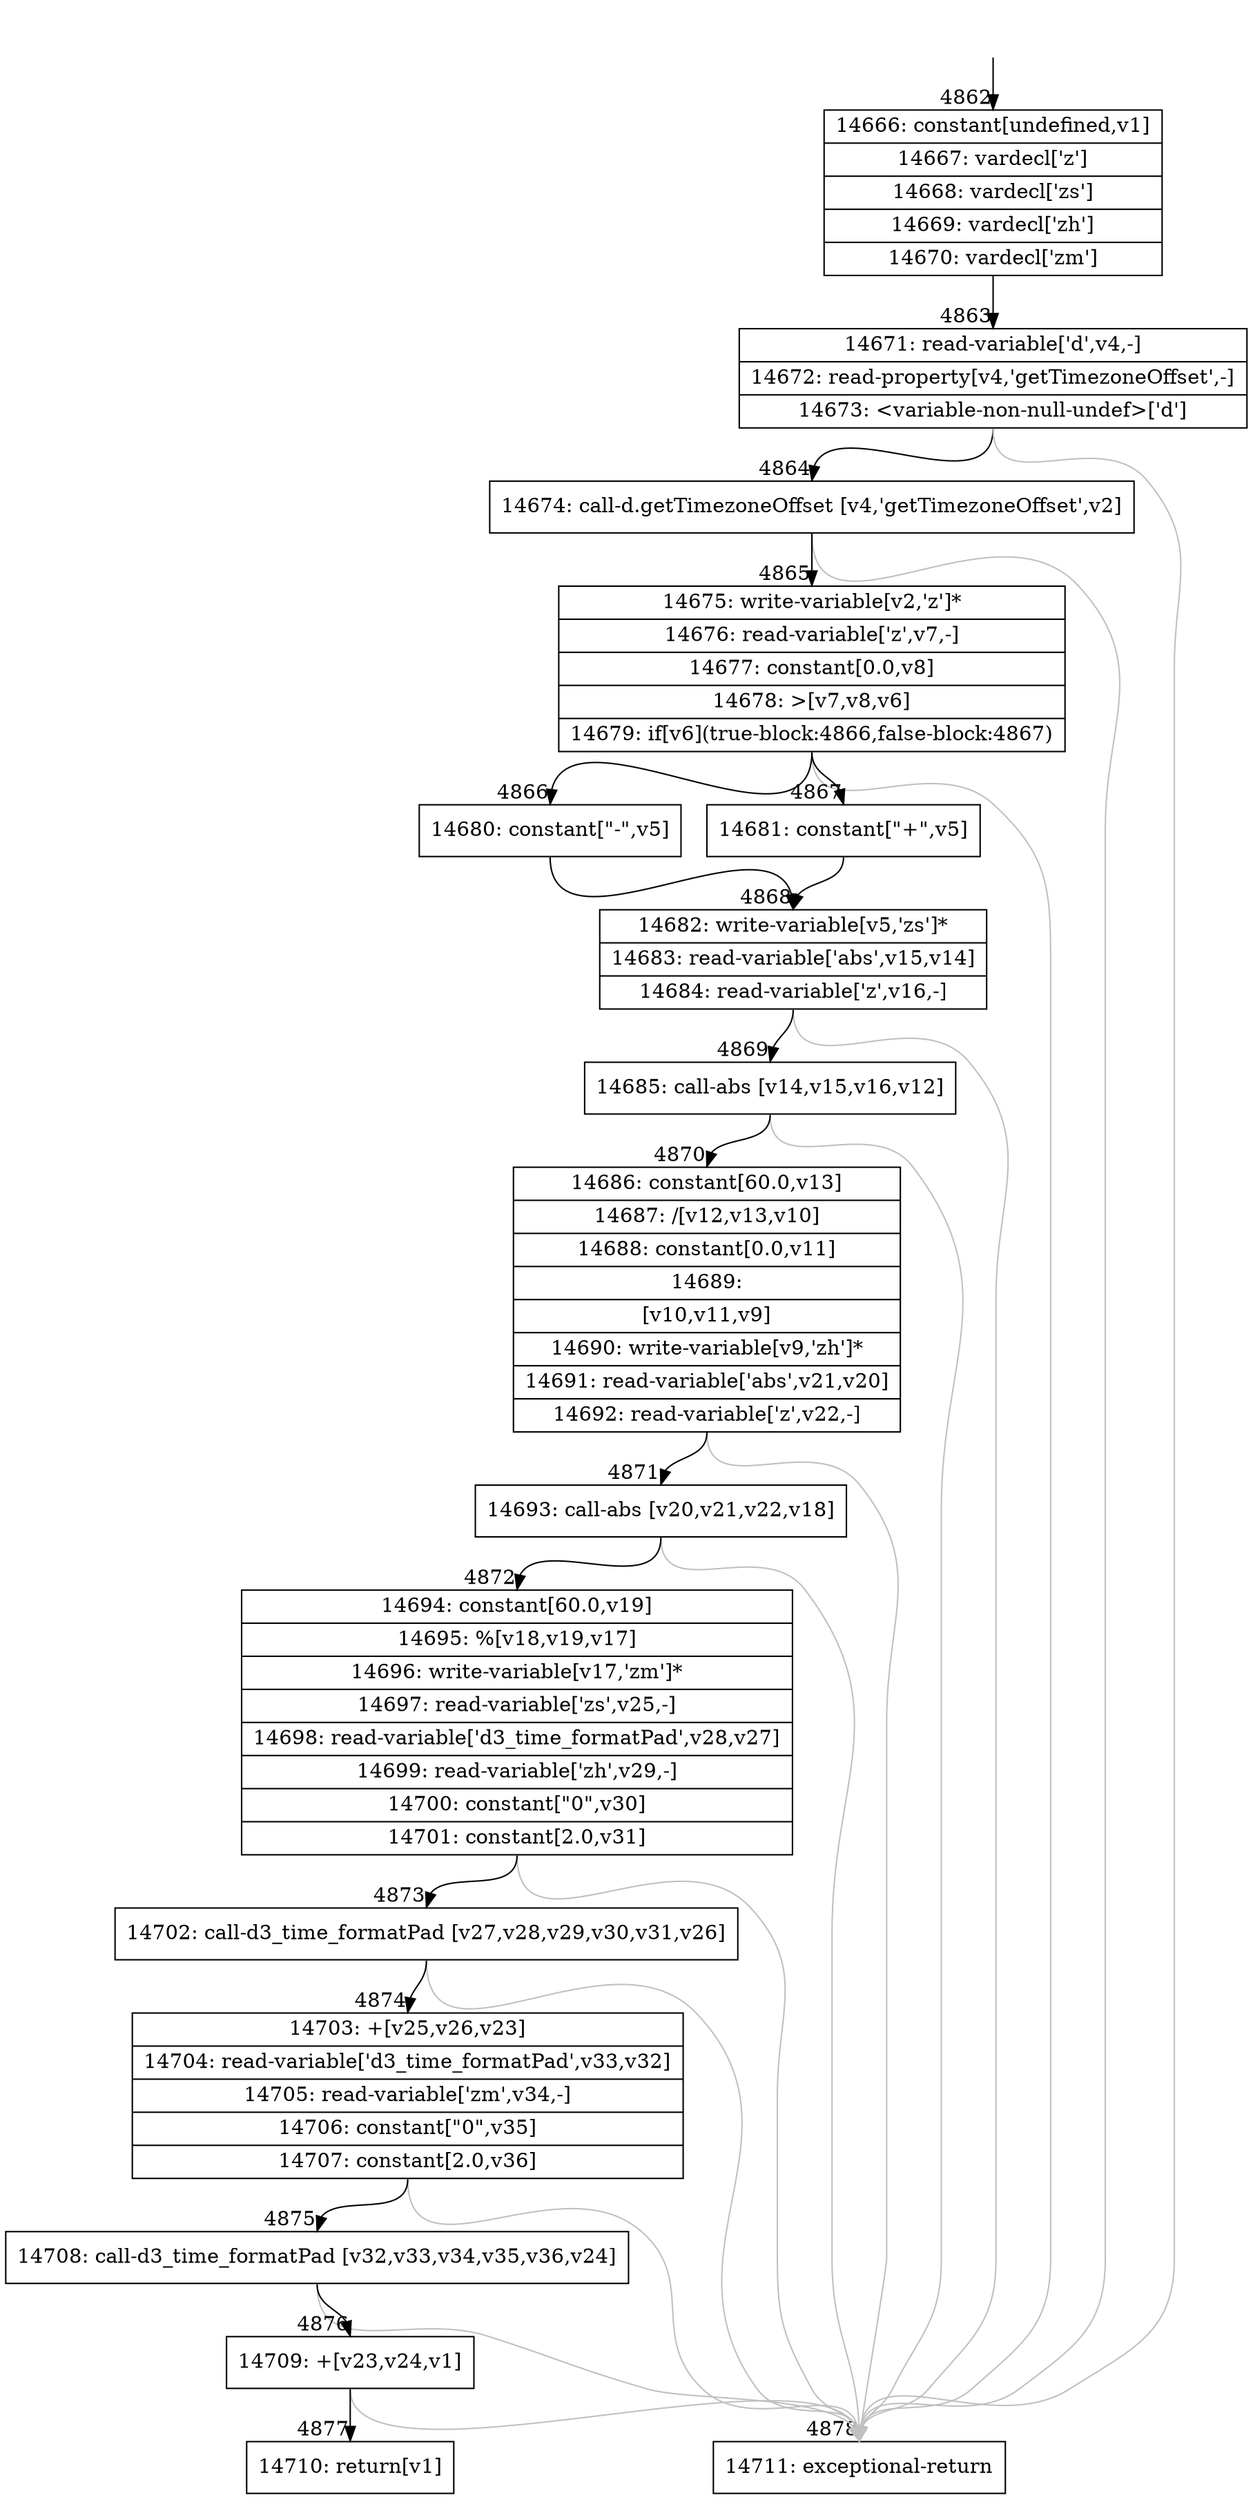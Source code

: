 digraph {
rankdir="TD"
BB_entry457[shape=none,label=""];
BB_entry457 -> BB4862 [tailport=s, headport=n, headlabel="    4862"]
BB4862 [shape=record label="{14666: constant[undefined,v1]|14667: vardecl['z']|14668: vardecl['zs']|14669: vardecl['zh']|14670: vardecl['zm']}" ] 
BB4862 -> BB4863 [tailport=s, headport=n, headlabel="      4863"]
BB4863 [shape=record label="{14671: read-variable['d',v4,-]|14672: read-property[v4,'getTimezoneOffset',-]|14673: \<variable-non-null-undef\>['d']}" ] 
BB4863 -> BB4864 [tailport=s, headport=n, headlabel="      4864"]
BB4863 -> BB4878 [tailport=s, headport=n, color=gray, headlabel="      4878"]
BB4864 [shape=record label="{14674: call-d.getTimezoneOffset [v4,'getTimezoneOffset',v2]}" ] 
BB4864 -> BB4865 [tailport=s, headport=n, headlabel="      4865"]
BB4864 -> BB4878 [tailport=s, headport=n, color=gray]
BB4865 [shape=record label="{14675: write-variable[v2,'z']*|14676: read-variable['z',v7,-]|14677: constant[0.0,v8]|14678: \>[v7,v8,v6]|14679: if[v6](true-block:4866,false-block:4867)}" ] 
BB4865 -> BB4866 [tailport=s, headport=n, headlabel="      4866"]
BB4865 -> BB4867 [tailport=s, headport=n, headlabel="      4867"]
BB4865 -> BB4878 [tailport=s, headport=n, color=gray]
BB4866 [shape=record label="{14680: constant[\"-\",v5]}" ] 
BB4866 -> BB4868 [tailport=s, headport=n, headlabel="      4868"]
BB4867 [shape=record label="{14681: constant[\"+\",v5]}" ] 
BB4867 -> BB4868 [tailport=s, headport=n]
BB4868 [shape=record label="{14682: write-variable[v5,'zs']*|14683: read-variable['abs',v15,v14]|14684: read-variable['z',v16,-]}" ] 
BB4868 -> BB4869 [tailport=s, headport=n, headlabel="      4869"]
BB4868 -> BB4878 [tailport=s, headport=n, color=gray]
BB4869 [shape=record label="{14685: call-abs [v14,v15,v16,v12]}" ] 
BB4869 -> BB4870 [tailport=s, headport=n, headlabel="      4870"]
BB4869 -> BB4878 [tailport=s, headport=n, color=gray]
BB4870 [shape=record label="{14686: constant[60.0,v13]|14687: /[v12,v13,v10]|14688: constant[0.0,v11]|14689: |[v10,v11,v9]|14690: write-variable[v9,'zh']*|14691: read-variable['abs',v21,v20]|14692: read-variable['z',v22,-]}" ] 
BB4870 -> BB4871 [tailport=s, headport=n, headlabel="      4871"]
BB4870 -> BB4878 [tailport=s, headport=n, color=gray]
BB4871 [shape=record label="{14693: call-abs [v20,v21,v22,v18]}" ] 
BB4871 -> BB4872 [tailport=s, headport=n, headlabel="      4872"]
BB4871 -> BB4878 [tailport=s, headport=n, color=gray]
BB4872 [shape=record label="{14694: constant[60.0,v19]|14695: %[v18,v19,v17]|14696: write-variable[v17,'zm']*|14697: read-variable['zs',v25,-]|14698: read-variable['d3_time_formatPad',v28,v27]|14699: read-variable['zh',v29,-]|14700: constant[\"0\",v30]|14701: constant[2.0,v31]}" ] 
BB4872 -> BB4873 [tailport=s, headport=n, headlabel="      4873"]
BB4872 -> BB4878 [tailport=s, headport=n, color=gray]
BB4873 [shape=record label="{14702: call-d3_time_formatPad [v27,v28,v29,v30,v31,v26]}" ] 
BB4873 -> BB4874 [tailport=s, headport=n, headlabel="      4874"]
BB4873 -> BB4878 [tailport=s, headport=n, color=gray]
BB4874 [shape=record label="{14703: +[v25,v26,v23]|14704: read-variable['d3_time_formatPad',v33,v32]|14705: read-variable['zm',v34,-]|14706: constant[\"0\",v35]|14707: constant[2.0,v36]}" ] 
BB4874 -> BB4875 [tailport=s, headport=n, headlabel="      4875"]
BB4874 -> BB4878 [tailport=s, headport=n, color=gray]
BB4875 [shape=record label="{14708: call-d3_time_formatPad [v32,v33,v34,v35,v36,v24]}" ] 
BB4875 -> BB4876 [tailport=s, headport=n, headlabel="      4876"]
BB4875 -> BB4878 [tailport=s, headport=n, color=gray]
BB4876 [shape=record label="{14709: +[v23,v24,v1]}" ] 
BB4876 -> BB4877 [tailport=s, headport=n, headlabel="      4877"]
BB4876 -> BB4878 [tailport=s, headport=n, color=gray]
BB4877 [shape=record label="{14710: return[v1]}" ] 
BB4878 [shape=record label="{14711: exceptional-return}" ] 
//#$~ 2806
}
